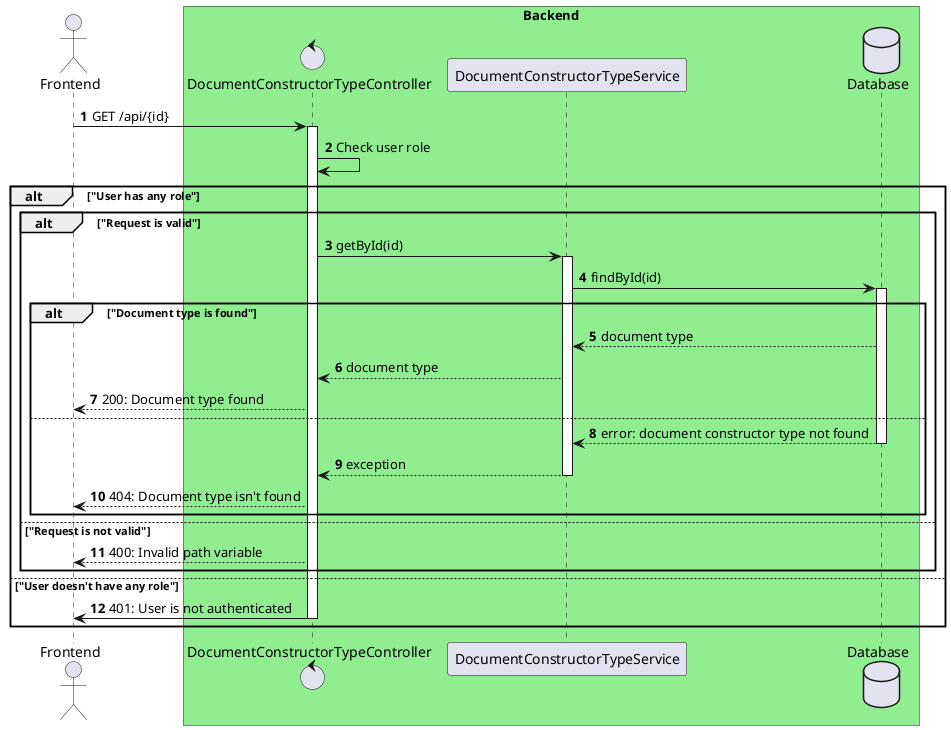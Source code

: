 @startuml

actor "Frontend" as front

box "Backend" #Lightgreen
control "DocumentConstructorTypeController" as controller
participant "DocumentConstructorTypeService" as service
database "Database" as db
end box

autonumber

front -> controller++: GET /api/{id}
controller -> controller: Check user role
alt "User has any role"
    alt "Request is valid"
        controller -> service++: getById(id)
        service -> db++: findById(id)
        alt "Document type is found"
            db --> service: document type
            service --> controller: document type
            controller --> front: 200: Document type found
        else
            db --> service--: error: document constructor type not found
            service --> controller--: exception
            controller --> front: 404: Document type isn't found
        end
    else "Request is not valid"
        controller --> front: 400: Invalid path variable
    end
else "User doesn't have any role"
    controller -> front--: 401: User is not authenticated
end

@enduml
